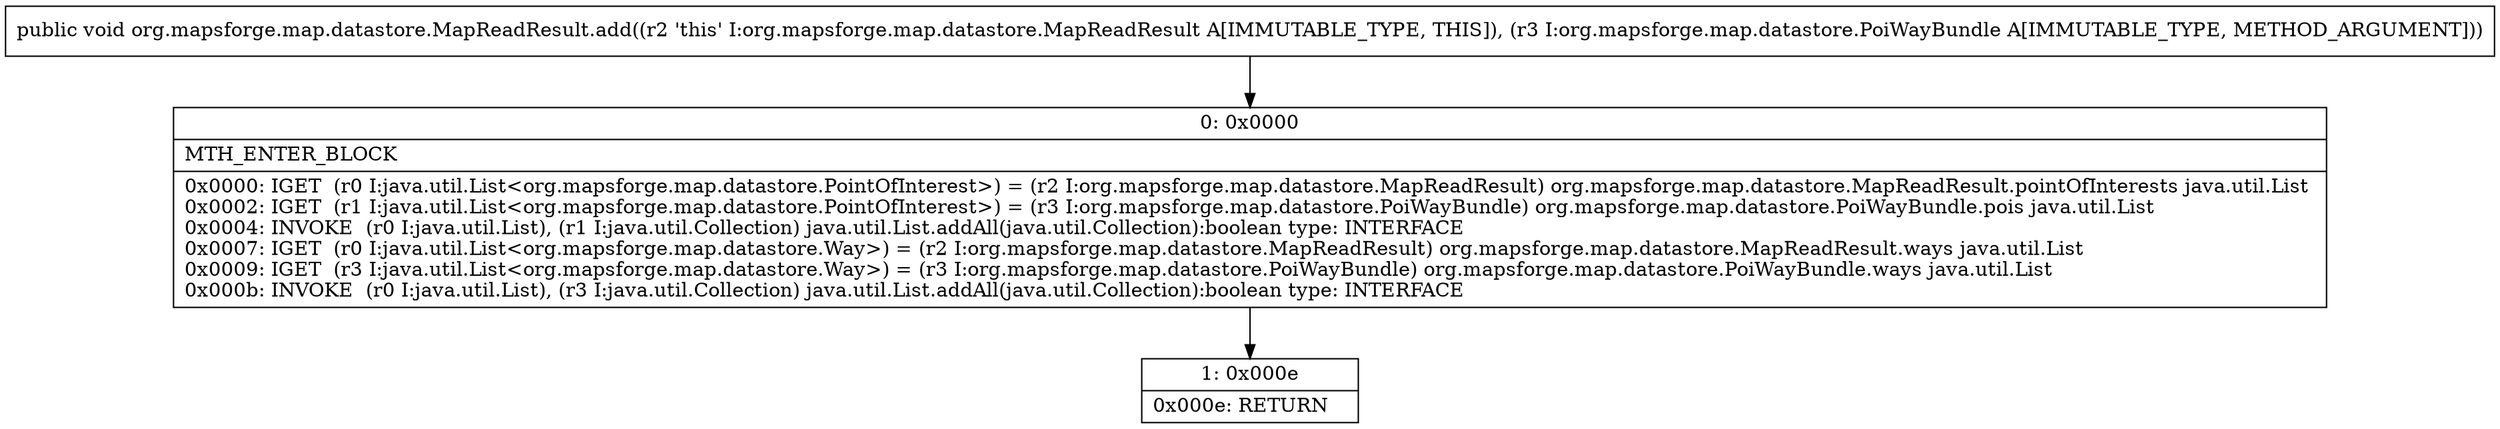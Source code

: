 digraph "CFG fororg.mapsforge.map.datastore.MapReadResult.add(Lorg\/mapsforge\/map\/datastore\/PoiWayBundle;)V" {
Node_0 [shape=record,label="{0\:\ 0x0000|MTH_ENTER_BLOCK\l|0x0000: IGET  (r0 I:java.util.List\<org.mapsforge.map.datastore.PointOfInterest\>) = (r2 I:org.mapsforge.map.datastore.MapReadResult) org.mapsforge.map.datastore.MapReadResult.pointOfInterests java.util.List \l0x0002: IGET  (r1 I:java.util.List\<org.mapsforge.map.datastore.PointOfInterest\>) = (r3 I:org.mapsforge.map.datastore.PoiWayBundle) org.mapsforge.map.datastore.PoiWayBundle.pois java.util.List \l0x0004: INVOKE  (r0 I:java.util.List), (r1 I:java.util.Collection) java.util.List.addAll(java.util.Collection):boolean type: INTERFACE \l0x0007: IGET  (r0 I:java.util.List\<org.mapsforge.map.datastore.Way\>) = (r2 I:org.mapsforge.map.datastore.MapReadResult) org.mapsforge.map.datastore.MapReadResult.ways java.util.List \l0x0009: IGET  (r3 I:java.util.List\<org.mapsforge.map.datastore.Way\>) = (r3 I:org.mapsforge.map.datastore.PoiWayBundle) org.mapsforge.map.datastore.PoiWayBundle.ways java.util.List \l0x000b: INVOKE  (r0 I:java.util.List), (r3 I:java.util.Collection) java.util.List.addAll(java.util.Collection):boolean type: INTERFACE \l}"];
Node_1 [shape=record,label="{1\:\ 0x000e|0x000e: RETURN   \l}"];
MethodNode[shape=record,label="{public void org.mapsforge.map.datastore.MapReadResult.add((r2 'this' I:org.mapsforge.map.datastore.MapReadResult A[IMMUTABLE_TYPE, THIS]), (r3 I:org.mapsforge.map.datastore.PoiWayBundle A[IMMUTABLE_TYPE, METHOD_ARGUMENT])) }"];
MethodNode -> Node_0;
Node_0 -> Node_1;
}


